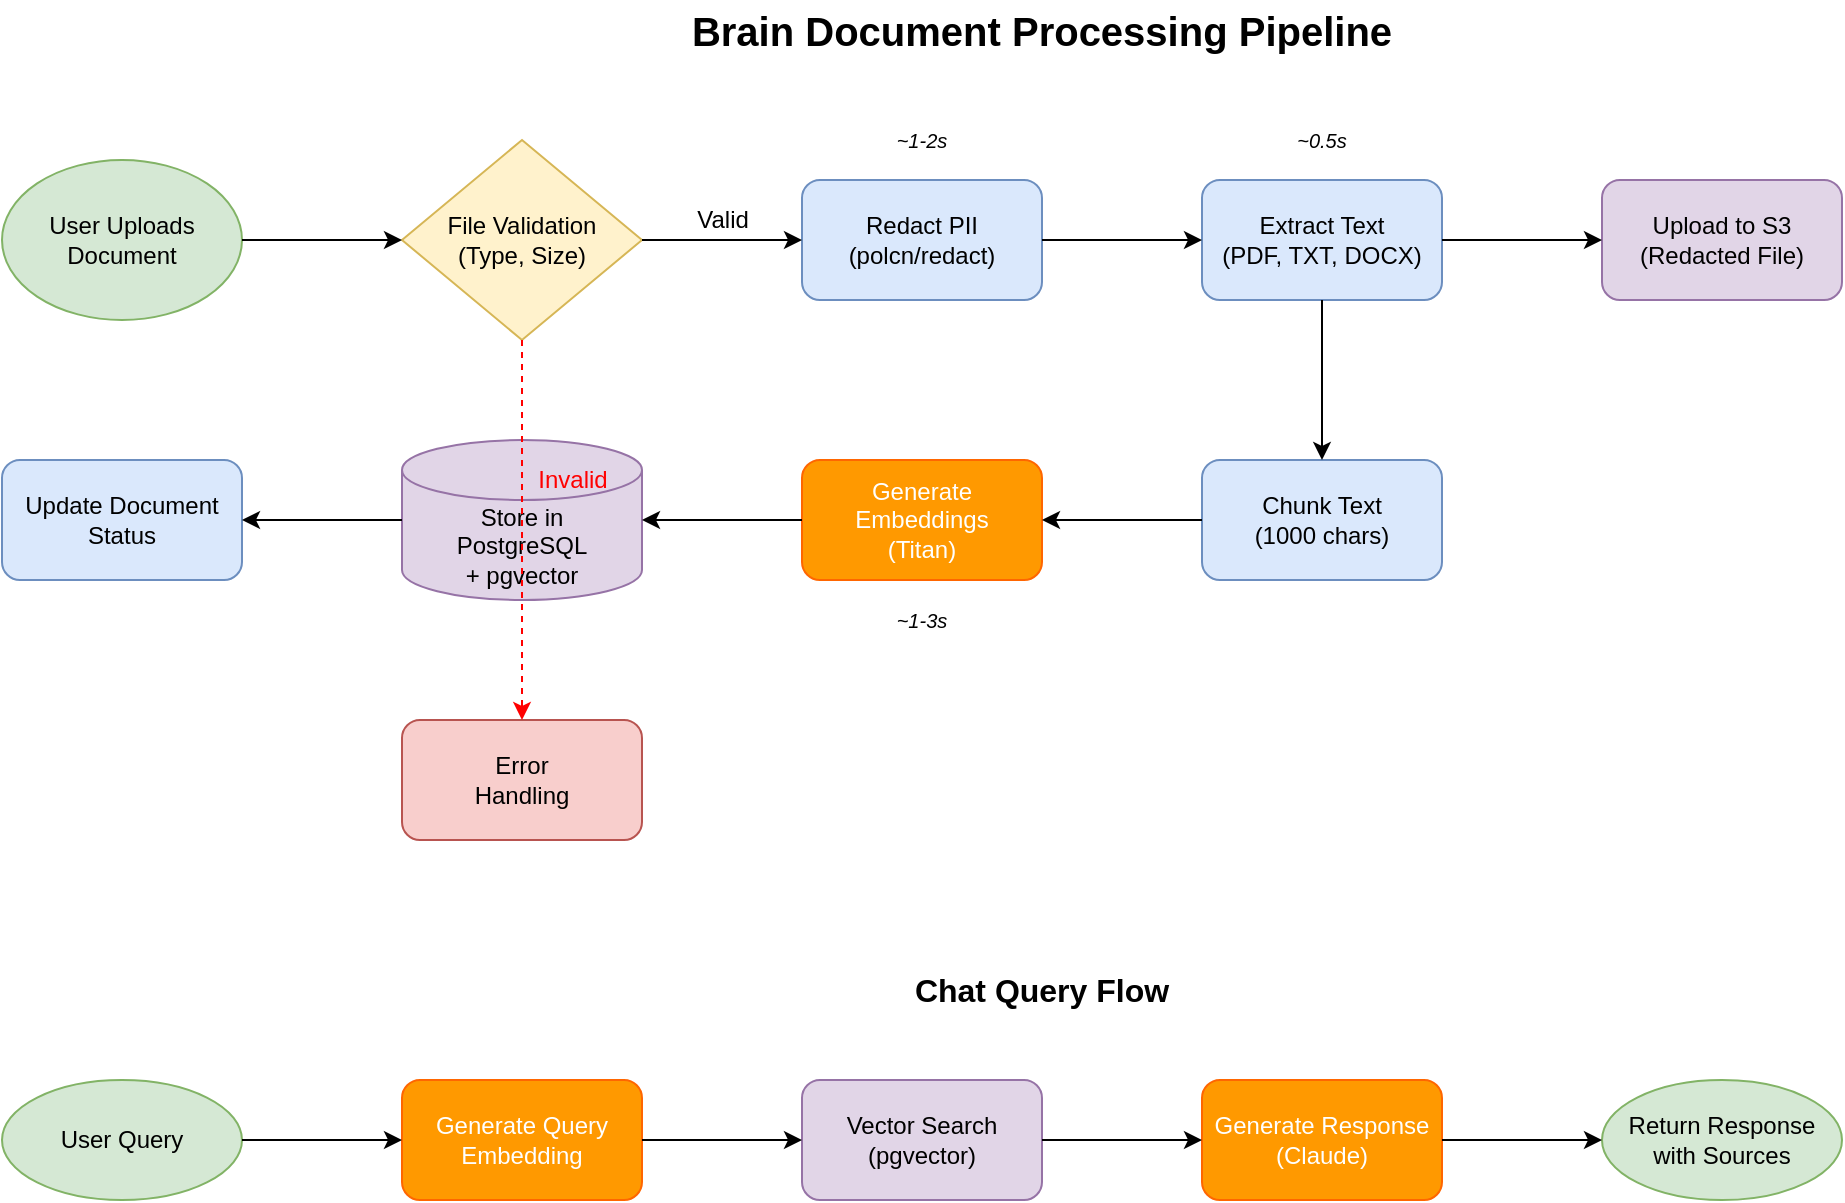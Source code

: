 <?xml version="1.0" encoding="UTF-8"?>
<mxfile version="21.1.2" type="device">
  <diagram name="Document Processing Flow" id="brain-doc-flow">
    <mxGraphModel dx="1422" dy="794" grid="1" gridSize="10" guides="1" tooltips="1" connect="1" arrows="1" fold="1" page="1" pageScale="1" pageWidth="1169" pageHeight="827" math="0" shadow="0">
      <root>
        <mxCell id="0" />
        <mxCell id="1" parent="0" />
        
        <!-- Title -->
        <mxCell id="title" value="Brain Document Processing Pipeline" style="text;html=1;strokeColor=none;fillColor=none;align=center;verticalAlign=middle;whiteSpace=wrap;rounded=0;fontSize=20;fontStyle=1" vertex="1" parent="1">
          <mxGeometry x="400" y="20" width="400" height="30" as="geometry" />
        </mxCell>
        
        <!-- User Upload -->
        <mxCell id="start" value="User Uploads&lt;br&gt;Document" style="ellipse;whiteSpace=wrap;html=1;fillColor=#d5e8d4;strokeColor=#82b366;" vertex="1" parent="1">
          <mxGeometry x="80" y="100" width="120" height="80" as="geometry" />
        </mxCell>
        
        <!-- File Validation -->
        <mxCell id="validate" value="File Validation&lt;br&gt;(Type, Size)" style="rhombus;whiteSpace=wrap;html=1;fillColor=#fff2cc;strokeColor=#d6b656;" vertex="1" parent="1">
          <mxGeometry x="280" y="90" width="120" height="100" as="geometry" />
        </mxCell>
        
        <!-- Redaction -->
        <mxCell id="redact" value="Redact PII&lt;br&gt;(polcn/redact)" style="rounded=1;whiteSpace=wrap;html=1;fillColor=#dae8fc;strokeColor=#6c8ebf;" vertex="1" parent="1">
          <mxGeometry x="480" y="110" width="120" height="60" as="geometry" />
        </mxCell>
        
        <!-- Text Extraction -->
        <mxCell id="extract" value="Extract Text&lt;br&gt;(PDF, TXT, DOCX)" style="rounded=1;whiteSpace=wrap;html=1;fillColor=#dae8fc;strokeColor=#6c8ebf;" vertex="1" parent="1">
          <mxGeometry x="680" y="110" width="120" height="60" as="geometry" />
        </mxCell>
        
        <!-- S3 Upload -->
        <mxCell id="s3upload" value="Upload to S3&lt;br&gt;(Redacted File)" style="rounded=1;whiteSpace=wrap;html=1;fillColor=#e1d5e7;strokeColor=#9673a6;" vertex="1" parent="1">
          <mxGeometry x="880" y="110" width="120" height="60" as="geometry" />
        </mxCell>
        
        <!-- Text Chunking -->
        <mxCell id="chunk" value="Chunk Text&lt;br&gt;(1000 chars)" style="rounded=1;whiteSpace=wrap;html=1;fillColor=#dae8fc;strokeColor=#6c8ebf;" vertex="1" parent="1">
          <mxGeometry x="680" y="250" width="120" height="60" as="geometry" />
        </mxCell>
        
        <!-- Generate Embeddings -->
        <mxCell id="embed" value="Generate&lt;br&gt;Embeddings&lt;br&gt;(Titan)" style="rounded=1;whiteSpace=wrap;html=1;fillColor=#FF9900;strokeColor=#FF6600;fontColor=#FFFFFF;" vertex="1" parent="1">
          <mxGeometry x="480" y="250" width="120" height="60" as="geometry" />
        </mxCell>
        
        <!-- Store in Database -->
        <mxCell id="store" value="Store in&lt;br&gt;PostgreSQL&lt;br&gt;+ pgvector" style="shape=cylinder3;whiteSpace=wrap;html=1;boundedLbl=1;backgroundOutline=1;size=15;fillColor=#e1d5e7;strokeColor=#9673a6;" vertex="1" parent="1">
          <mxGeometry x="280" y="240" width="120" height="80" as="geometry" />
        </mxCell>
        
        <!-- Update Status -->
        <mxCell id="status" value="Update Document&lt;br&gt;Status" style="rounded=1;whiteSpace=wrap;html=1;fillColor=#dae8fc;strokeColor=#6c8ebf;" vertex="1" parent="1">
          <mxGeometry x="80" y="250" width="120" height="60" as="geometry" />
        </mxCell>
        
        <!-- Error Handling -->
        <mxCell id="error" value="Error&lt;br&gt;Handling" style="rounded=1;whiteSpace=wrap;html=1;fillColor=#f8cecc;strokeColor=#b85450;" vertex="1" parent="1">
          <mxGeometry x="280" y="380" width="120" height="60" as="geometry" />
        </mxCell>
        
        <!-- Chat Query Flow -->
        <mxCell id="chat-title" value="Chat Query Flow" style="text;html=1;strokeColor=none;fillColor=none;align=center;verticalAlign=middle;whiteSpace=wrap;rounded=0;fontSize=16;fontStyle=1" vertex="1" parent="1">
          <mxGeometry x="500" y="500" width="200" height="30" as="geometry" />
        </mxCell>
        
        <mxCell id="query" value="User Query" style="ellipse;whiteSpace=wrap;html=1;fillColor=#d5e8d4;strokeColor=#82b366;" vertex="1" parent="1">
          <mxGeometry x="80" y="560" width="120" height="60" as="geometry" />
        </mxCell>
        
        <mxCell id="query-embed" value="Generate Query&lt;br&gt;Embedding" style="rounded=1;whiteSpace=wrap;html=1;fillColor=#FF9900;strokeColor=#FF6600;fontColor=#FFFFFF;" vertex="1" parent="1">
          <mxGeometry x="280" y="560" width="120" height="60" as="geometry" />
        </mxCell>
        
        <mxCell id="search" value="Vector Search&lt;br&gt;(pgvector)" style="rounded=1;whiteSpace=wrap;html=1;fillColor=#e1d5e7;strokeColor=#9673a6;" vertex="1" parent="1">
          <mxGeometry x="480" y="560" width="120" height="60" as="geometry" />
        </mxCell>
        
        <mxCell id="llm" value="Generate Response&lt;br&gt;(Claude)" style="rounded=1;whiteSpace=wrap;html=1;fillColor=#FF9900;strokeColor=#FF6600;fontColor=#FFFFFF;" vertex="1" parent="1">
          <mxGeometry x="680" y="560" width="120" height="60" as="geometry" />
        </mxCell>
        
        <mxCell id="response" value="Return Response&lt;br&gt;with Sources" style="ellipse;whiteSpace=wrap;html=1;fillColor=#d5e8d4;strokeColor=#82b366;" vertex="1" parent="1">
          <mxGeometry x="880" y="560" width="120" height="60" as="geometry" />
        </mxCell>
        
        <!-- Connections -->
        <mxCell id="flow1" style="edgeStyle=orthogonalEdgeStyle;rounded=0;orthogonalLoop=1;jettySize=auto;html=1;" edge="1" parent="1" source="start" target="validate">
          <mxGeometry relative="1" as="geometry" />
        </mxCell>
        
        <mxCell id="flow2" style="edgeStyle=orthogonalEdgeStyle;rounded=0;orthogonalLoop=1;jettySize=auto;html=1;" edge="1" parent="1" source="validate" target="redact">
          <mxGeometry relative="1" as="geometry">
            <mxPoint as="offset" />
          </mxGeometry>
        </mxCell>
        
        <mxCell id="flow2-label" value="Valid" style="text;html=1;align=center;verticalAlign=middle;resizable=0;points=[];autosize=1;strokeColor=none;fillColor=none;" vertex="1" parent="1">
          <mxGeometry x="420" y="120" width="40" height="20" as="geometry" />
        </mxCell>
        
        <mxCell id="flow3" style="edgeStyle=orthogonalEdgeStyle;rounded=0;orthogonalLoop=1;jettySize=auto;html=1;" edge="1" parent="1" source="redact" target="extract">
          <mxGeometry relative="1" as="geometry" />
        </mxCell>
        
        <mxCell id="flow4" style="edgeStyle=orthogonalEdgeStyle;rounded=0;orthogonalLoop=1;jettySize=auto;html=1;" edge="1" parent="1" source="extract" target="s3upload">
          <mxGeometry relative="1" as="geometry" />
        </mxCell>
        
        <mxCell id="flow5" style="edgeStyle=orthogonalEdgeStyle;rounded=0;orthogonalLoop=1;jettySize=auto;html=1;" edge="1" parent="1" source="extract" target="chunk">
          <mxGeometry relative="1" as="geometry" />
        </mxCell>
        
        <mxCell id="flow6" style="edgeStyle=orthogonalEdgeStyle;rounded=0;orthogonalLoop=1;jettySize=auto;html=1;" edge="1" parent="1" source="chunk" target="embed">
          <mxGeometry relative="1" as="geometry" />
        </mxCell>
        
        <mxCell id="flow7" style="edgeStyle=orthogonalEdgeStyle;rounded=0;orthogonalLoop=1;jettySize=auto;html=1;" edge="1" parent="1" source="embed" target="store">
          <mxGeometry relative="1" as="geometry" />
        </mxCell>
        
        <mxCell id="flow8" style="edgeStyle=orthogonalEdgeStyle;rounded=0;orthogonalLoop=1;jettySize=auto;html=1;" edge="1" parent="1" source="store" target="status">
          <mxGeometry relative="1" as="geometry" />
        </mxCell>
        
        <mxCell id="flow-error" style="edgeStyle=orthogonalEdgeStyle;rounded=0;orthogonalLoop=1;jettySize=auto;html=1;dashed=1;strokeColor=#FF0000;" edge="1" parent="1" source="validate" target="error">
          <mxGeometry relative="1" as="geometry" />
        </mxCell>
        
        <mxCell id="flow-error-label" value="Invalid" style="text;html=1;align=center;verticalAlign=middle;resizable=0;points=[];autosize=1;strokeColor=none;fillColor=none;fontColor=#FF0000;" vertex="1" parent="1">
          <mxGeometry x="340" y="250" width="50" height="20" as="geometry" />
        </mxCell>
        
        <!-- Chat flow connections -->
        <mxCell id="chat1" style="edgeStyle=orthogonalEdgeStyle;rounded=0;orthogonalLoop=1;jettySize=auto;html=1;" edge="1" parent="1" source="query" target="query-embed">
          <mxGeometry relative="1" as="geometry" />
        </mxCell>
        
        <mxCell id="chat2" style="edgeStyle=orthogonalEdgeStyle;rounded=0;orthogonalLoop=1;jettySize=auto;html=1;" edge="1" parent="1" source="query-embed" target="search">
          <mxGeometry relative="1" as="geometry" />
        </mxCell>
        
        <mxCell id="chat3" style="edgeStyle=orthogonalEdgeStyle;rounded=0;orthogonalLoop=1;jettySize=auto;html=1;" edge="1" parent="1" source="search" target="llm">
          <mxGeometry relative="1" as="geometry" />
        </mxCell>
        
        <mxCell id="chat4" style="edgeStyle=orthogonalEdgeStyle;rounded=0;orthogonalLoop=1;jettySize=auto;html=1;" edge="1" parent="1" source="llm" target="response">
          <mxGeometry relative="1" as="geometry" />
        </mxCell>
        
        <!-- Process Time Annotations -->
        <mxCell id="time1" value="~1-2s" style="text;html=1;strokeColor=none;fillColor=none;align=center;verticalAlign=middle;whiteSpace=wrap;rounded=0;fontSize=10;fontStyle=2" vertex="1" parent="1">
          <mxGeometry x="520" y="80" width="40" height="20" as="geometry" />
        </mxCell>
        
        <mxCell id="time2" value="~0.5s" style="text;html=1;strokeColor=none;fillColor=none;align=center;verticalAlign=middle;whiteSpace=wrap;rounded=0;fontSize=10;fontStyle=2" vertex="1" parent="1">
          <mxGeometry x="720" y="80" width="40" height="20" as="geometry" />
        </mxCell>
        
        <mxCell id="time3" value="~1-3s" style="text;html=1;strokeColor=none;fillColor=none;align=center;verticalAlign=middle;whiteSpace=wrap;rounded=0;fontSize=10;fontStyle=2" vertex="1" parent="1">
          <mxGeometry x="520" y="320" width="40" height="20" as="geometry" />
        </mxCell>
        
      </root>
    </mxGraphModel>
  </diagram>
</mxfile>